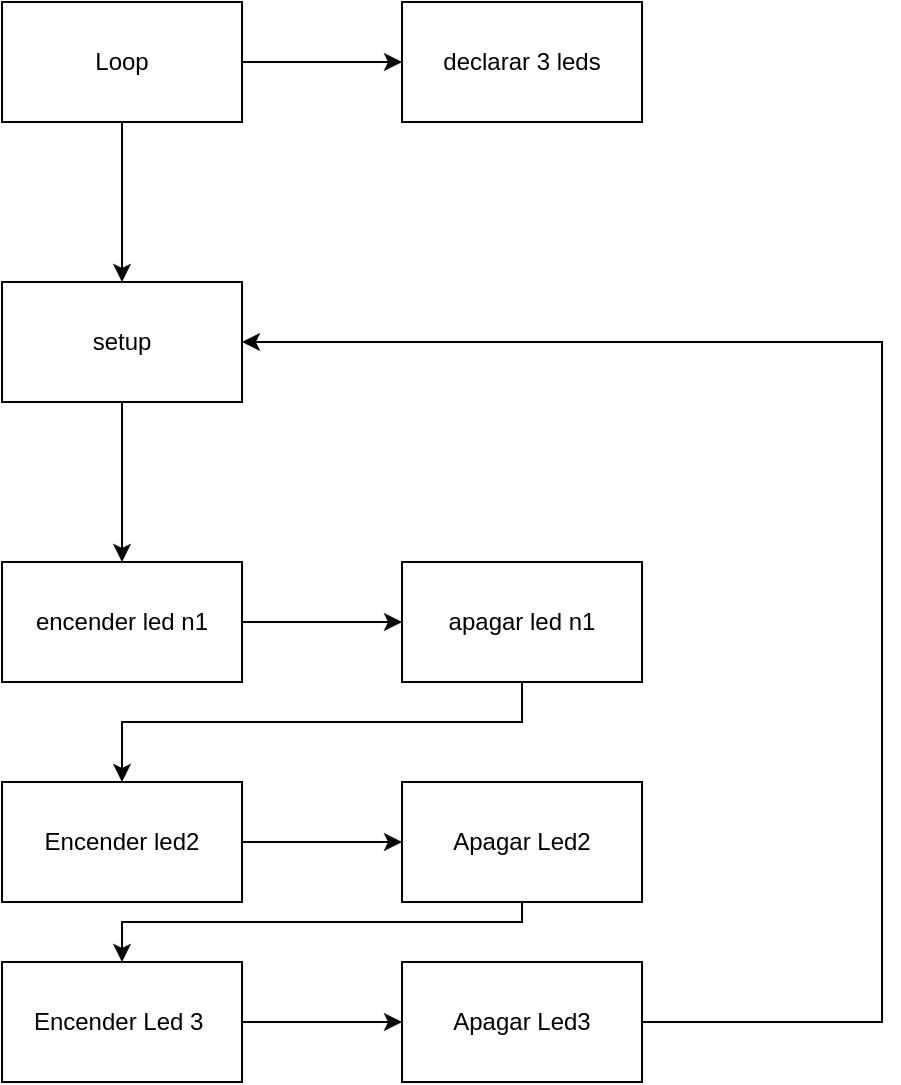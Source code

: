 <mxfile version="13.7.5" type="github">
  <diagram id="o19slmT8kgl7inJwd2_t" name="Page-1">
    <mxGraphModel dx="1422" dy="746" grid="1" gridSize="10" guides="1" tooltips="1" connect="1" arrows="1" fold="1" page="1" pageScale="1" pageWidth="827" pageHeight="1169" math="0" shadow="0">
      <root>
        <mxCell id="0" />
        <mxCell id="1" parent="0" />
        <mxCell id="8lV8-UPzS28wynV6jZkt-3" value="" style="edgeStyle=orthogonalEdgeStyle;rounded=0;orthogonalLoop=1;jettySize=auto;html=1;" edge="1" parent="1" source="8lV8-UPzS28wynV6jZkt-1" target="8lV8-UPzS28wynV6jZkt-2">
          <mxGeometry relative="1" as="geometry" />
        </mxCell>
        <mxCell id="8lV8-UPzS28wynV6jZkt-7" value="" style="edgeStyle=orthogonalEdgeStyle;rounded=0;orthogonalLoop=1;jettySize=auto;html=1;" edge="1" parent="1" source="8lV8-UPzS28wynV6jZkt-1" target="8lV8-UPzS28wynV6jZkt-6">
          <mxGeometry relative="1" as="geometry" />
        </mxCell>
        <mxCell id="8lV8-UPzS28wynV6jZkt-1" value="Loop" style="rounded=0;whiteSpace=wrap;html=1;" vertex="1" parent="1">
          <mxGeometry x="260" y="50" width="120" height="60" as="geometry" />
        </mxCell>
        <mxCell id="8lV8-UPzS28wynV6jZkt-5" value="" style="edgeStyle=orthogonalEdgeStyle;rounded=0;orthogonalLoop=1;jettySize=auto;html=1;" edge="1" parent="1" source="8lV8-UPzS28wynV6jZkt-2" target="8lV8-UPzS28wynV6jZkt-4">
          <mxGeometry relative="1" as="geometry" />
        </mxCell>
        <mxCell id="8lV8-UPzS28wynV6jZkt-2" value="setup" style="rounded=0;whiteSpace=wrap;html=1;" vertex="1" parent="1">
          <mxGeometry x="260" y="190" width="120" height="60" as="geometry" />
        </mxCell>
        <mxCell id="8lV8-UPzS28wynV6jZkt-9" value="" style="edgeStyle=orthogonalEdgeStyle;rounded=0;orthogonalLoop=1;jettySize=auto;html=1;" edge="1" parent="1" source="8lV8-UPzS28wynV6jZkt-4" target="8lV8-UPzS28wynV6jZkt-8">
          <mxGeometry relative="1" as="geometry" />
        </mxCell>
        <mxCell id="8lV8-UPzS28wynV6jZkt-4" value="encender led n1" style="rounded=0;whiteSpace=wrap;html=1;" vertex="1" parent="1">
          <mxGeometry x="260" y="330" width="120" height="60" as="geometry" />
        </mxCell>
        <mxCell id="8lV8-UPzS28wynV6jZkt-6" value="declarar 3 leds" style="rounded=0;whiteSpace=wrap;html=1;" vertex="1" parent="1">
          <mxGeometry x="460" y="50" width="120" height="60" as="geometry" />
        </mxCell>
        <mxCell id="8lV8-UPzS28wynV6jZkt-11" value="" style="edgeStyle=orthogonalEdgeStyle;rounded=0;orthogonalLoop=1;jettySize=auto;html=1;" edge="1" parent="1" source="8lV8-UPzS28wynV6jZkt-8" target="8lV8-UPzS28wynV6jZkt-10">
          <mxGeometry relative="1" as="geometry">
            <Array as="points">
              <mxPoint x="520" y="410" />
              <mxPoint x="320" y="410" />
            </Array>
          </mxGeometry>
        </mxCell>
        <mxCell id="8lV8-UPzS28wynV6jZkt-8" value="apagar led n1" style="rounded=0;whiteSpace=wrap;html=1;" vertex="1" parent="1">
          <mxGeometry x="460" y="330" width="120" height="60" as="geometry" />
        </mxCell>
        <mxCell id="8lV8-UPzS28wynV6jZkt-13" value="" style="edgeStyle=orthogonalEdgeStyle;rounded=0;orthogonalLoop=1;jettySize=auto;html=1;" edge="1" parent="1" source="8lV8-UPzS28wynV6jZkt-10" target="8lV8-UPzS28wynV6jZkt-12">
          <mxGeometry relative="1" as="geometry" />
        </mxCell>
        <mxCell id="8lV8-UPzS28wynV6jZkt-10" value="Encender led2" style="rounded=0;whiteSpace=wrap;html=1;" vertex="1" parent="1">
          <mxGeometry x="260" y="440" width="120" height="60" as="geometry" />
        </mxCell>
        <mxCell id="8lV8-UPzS28wynV6jZkt-15" value="" style="edgeStyle=orthogonalEdgeStyle;rounded=0;orthogonalLoop=1;jettySize=auto;html=1;" edge="1" parent="1" source="8lV8-UPzS28wynV6jZkt-12" target="8lV8-UPzS28wynV6jZkt-14">
          <mxGeometry relative="1" as="geometry">
            <Array as="points">
              <mxPoint x="520" y="510" />
              <mxPoint x="320" y="510" />
            </Array>
          </mxGeometry>
        </mxCell>
        <mxCell id="8lV8-UPzS28wynV6jZkt-12" value="Apagar Led2" style="rounded=0;whiteSpace=wrap;html=1;" vertex="1" parent="1">
          <mxGeometry x="460" y="440" width="120" height="60" as="geometry" />
        </mxCell>
        <mxCell id="8lV8-UPzS28wynV6jZkt-17" value="" style="edgeStyle=orthogonalEdgeStyle;rounded=0;orthogonalLoop=1;jettySize=auto;html=1;" edge="1" parent="1" source="8lV8-UPzS28wynV6jZkt-14" target="8lV8-UPzS28wynV6jZkt-16">
          <mxGeometry relative="1" as="geometry" />
        </mxCell>
        <mxCell id="8lV8-UPzS28wynV6jZkt-14" value="Encender Led 3&amp;nbsp;" style="rounded=0;whiteSpace=wrap;html=1;" vertex="1" parent="1">
          <mxGeometry x="260" y="530" width="120" height="60" as="geometry" />
        </mxCell>
        <mxCell id="8lV8-UPzS28wynV6jZkt-23" style="edgeStyle=orthogonalEdgeStyle;rounded=0;orthogonalLoop=1;jettySize=auto;html=1;entryX=1;entryY=0.5;entryDx=0;entryDy=0;" edge="1" parent="1" source="8lV8-UPzS28wynV6jZkt-16" target="8lV8-UPzS28wynV6jZkt-2">
          <mxGeometry relative="1" as="geometry">
            <mxPoint x="390" y="210" as="targetPoint" />
            <Array as="points">
              <mxPoint x="700" y="560" />
              <mxPoint x="700" y="220" />
            </Array>
          </mxGeometry>
        </mxCell>
        <mxCell id="8lV8-UPzS28wynV6jZkt-16" value="Apagar Led3" style="rounded=0;whiteSpace=wrap;html=1;" vertex="1" parent="1">
          <mxGeometry x="460" y="530" width="120" height="60" as="geometry" />
        </mxCell>
      </root>
    </mxGraphModel>
  </diagram>
</mxfile>
